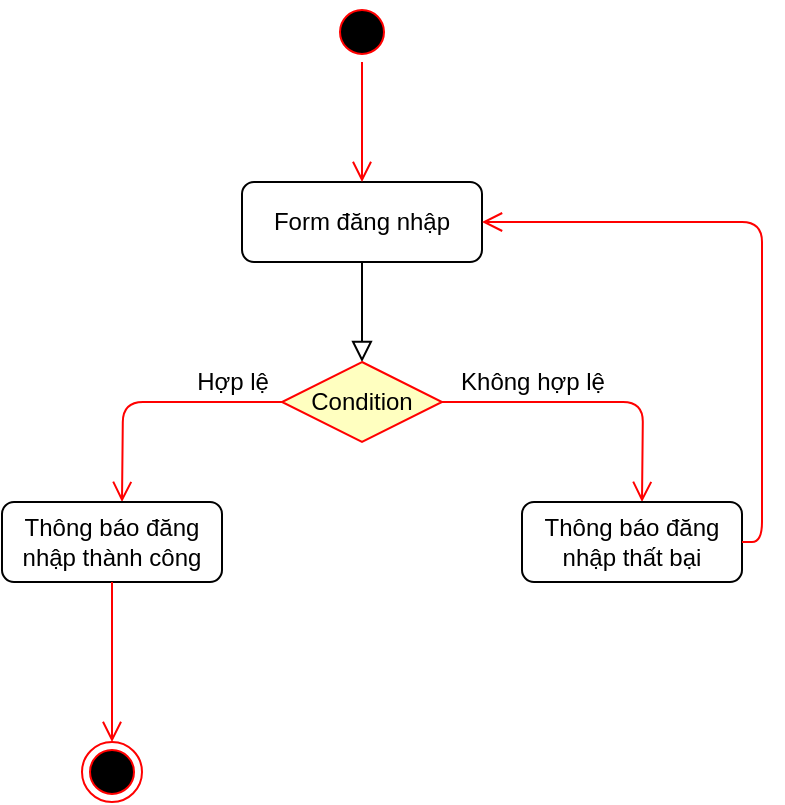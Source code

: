 <mxfile version="13.9.2" type="github">
  <diagram id="C5RBs43oDa-KdzZeNtuy" name="Page-1">
    <mxGraphModel dx="768" dy="1584" grid="1" gridSize="10" guides="1" tooltips="1" connect="1" arrows="1" fold="1" page="1" pageScale="1" pageWidth="827" pageHeight="1169" math="0" shadow="0">
      <root>
        <mxCell id="WIyWlLk6GJQsqaUBKTNV-0" />
        <mxCell id="WIyWlLk6GJQsqaUBKTNV-1" parent="WIyWlLk6GJQsqaUBKTNV-0" />
        <mxCell id="WIyWlLk6GJQsqaUBKTNV-2" value="" style="rounded=0;html=1;jettySize=auto;orthogonalLoop=1;fontSize=11;endArrow=block;endFill=0;endSize=8;strokeWidth=1;shadow=0;labelBackgroundColor=none;edgeStyle=orthogonalEdgeStyle;" parent="WIyWlLk6GJQsqaUBKTNV-1" source="WIyWlLk6GJQsqaUBKTNV-3" edge="1">
          <mxGeometry relative="1" as="geometry">
            <mxPoint x="220" y="170" as="targetPoint" />
          </mxGeometry>
        </mxCell>
        <mxCell id="WIyWlLk6GJQsqaUBKTNV-3" value="Form đăng nhập" style="rounded=1;whiteSpace=wrap;html=1;fontSize=12;glass=0;strokeWidth=1;shadow=0;" parent="WIyWlLk6GJQsqaUBKTNV-1" vertex="1">
          <mxGeometry x="160" y="80" width="120" height="40" as="geometry" />
        </mxCell>
        <mxCell id="UcHMB20yEQN8wziAAEDu-0" value="" style="ellipse;html=1;shape=startState;fillColor=#000000;strokeColor=#ff0000;" vertex="1" parent="WIyWlLk6GJQsqaUBKTNV-1">
          <mxGeometry x="205" y="-10" width="30" height="30" as="geometry" />
        </mxCell>
        <mxCell id="UcHMB20yEQN8wziAAEDu-1" value="" style="edgeStyle=orthogonalEdgeStyle;html=1;verticalAlign=bottom;endArrow=open;endSize=8;strokeColor=#ff0000;" edge="1" source="UcHMB20yEQN8wziAAEDu-0" parent="WIyWlLk6GJQsqaUBKTNV-1">
          <mxGeometry relative="1" as="geometry">
            <mxPoint x="220" y="80" as="targetPoint" />
          </mxGeometry>
        </mxCell>
        <mxCell id="UcHMB20yEQN8wziAAEDu-2" value="Condition" style="rhombus;whiteSpace=wrap;html=1;fillColor=#ffffc0;strokeColor=#ff0000;" vertex="1" parent="WIyWlLk6GJQsqaUBKTNV-1">
          <mxGeometry x="180" y="170" width="80" height="40" as="geometry" />
        </mxCell>
        <mxCell id="UcHMB20yEQN8wziAAEDu-3" value="" style="edgeStyle=orthogonalEdgeStyle;html=1;align=left;verticalAlign=bottom;endArrow=open;endSize=8;strokeColor=#ff0000;exitX=0;exitY=0.5;exitDx=0;exitDy=0;" edge="1" source="UcHMB20yEQN8wziAAEDu-2" parent="WIyWlLk6GJQsqaUBKTNV-1">
          <mxGeometry x="-1" relative="1" as="geometry">
            <mxPoint x="100" y="240" as="targetPoint" />
          </mxGeometry>
        </mxCell>
        <mxCell id="UcHMB20yEQN8wziAAEDu-4" value="" style="edgeStyle=orthogonalEdgeStyle;html=1;align=left;verticalAlign=top;endArrow=open;endSize=8;strokeColor=#ff0000;" edge="1" source="UcHMB20yEQN8wziAAEDu-2" parent="WIyWlLk6GJQsqaUBKTNV-1">
          <mxGeometry y="-120" relative="1" as="geometry">
            <mxPoint x="360" y="240" as="targetPoint" />
            <mxPoint as="offset" />
          </mxGeometry>
        </mxCell>
        <mxCell id="UcHMB20yEQN8wziAAEDu-5" value="Hợp lệ" style="text;html=1;align=center;verticalAlign=middle;resizable=0;points=[];autosize=1;" vertex="1" parent="WIyWlLk6GJQsqaUBKTNV-1">
          <mxGeometry x="130" y="170" width="50" height="20" as="geometry" />
        </mxCell>
        <mxCell id="UcHMB20yEQN8wziAAEDu-6" value="Không hợp lệ" style="text;html=1;align=center;verticalAlign=middle;resizable=0;points=[];autosize=1;" vertex="1" parent="WIyWlLk6GJQsqaUBKTNV-1">
          <mxGeometry x="260" y="170" width="90" height="20" as="geometry" />
        </mxCell>
        <mxCell id="UcHMB20yEQN8wziAAEDu-7" value="Thông báo đăng nhập thành công" style="shape=rect;html=1;rounded=1;whiteSpace=wrap;align=center;" vertex="1" parent="WIyWlLk6GJQsqaUBKTNV-1">
          <mxGeometry x="40" y="240" width="110" height="40" as="geometry" />
        </mxCell>
        <mxCell id="UcHMB20yEQN8wziAAEDu-8" value="" style="ellipse;html=1;shape=endState;fillColor=#000000;strokeColor=#ff0000;" vertex="1" parent="WIyWlLk6GJQsqaUBKTNV-1">
          <mxGeometry x="80" y="360" width="30" height="30" as="geometry" />
        </mxCell>
        <mxCell id="UcHMB20yEQN8wziAAEDu-9" value="" style="edgeStyle=orthogonalEdgeStyle;html=1;align=left;verticalAlign=top;endArrow=open;endSize=8;strokeColor=#ff0000;exitX=0.5;exitY=1;exitDx=0;exitDy=0;entryX=0.5;entryY=0;entryDx=0;entryDy=0;" edge="1" parent="WIyWlLk6GJQsqaUBKTNV-1" source="UcHMB20yEQN8wziAAEDu-7" target="UcHMB20yEQN8wziAAEDu-8">
          <mxGeometry y="-120" relative="1" as="geometry">
            <mxPoint x="205" y="360" as="targetPoint" />
            <mxPoint x="105" y="310" as="sourcePoint" />
            <mxPoint as="offset" />
          </mxGeometry>
        </mxCell>
        <mxCell id="UcHMB20yEQN8wziAAEDu-10" value="Thông báo đăng nhập thất bại" style="shape=rect;html=1;rounded=1;whiteSpace=wrap;align=center;" vertex="1" parent="WIyWlLk6GJQsqaUBKTNV-1">
          <mxGeometry x="300" y="240" width="110" height="40" as="geometry" />
        </mxCell>
        <mxCell id="UcHMB20yEQN8wziAAEDu-12" value="" style="edgeStyle=orthogonalEdgeStyle;html=1;align=left;verticalAlign=top;endArrow=open;endSize=8;strokeColor=#ff0000;exitX=1;exitY=0.5;exitDx=0;exitDy=0;entryX=1;entryY=0.5;entryDx=0;entryDy=0;" edge="1" parent="WIyWlLk6GJQsqaUBKTNV-1" source="UcHMB20yEQN8wziAAEDu-10" target="WIyWlLk6GJQsqaUBKTNV-3">
          <mxGeometry y="-120" relative="1" as="geometry">
            <mxPoint x="450" y="90" as="targetPoint" />
            <mxPoint x="440" y="180" as="sourcePoint" />
            <mxPoint as="offset" />
          </mxGeometry>
        </mxCell>
      </root>
    </mxGraphModel>
  </diagram>
</mxfile>
